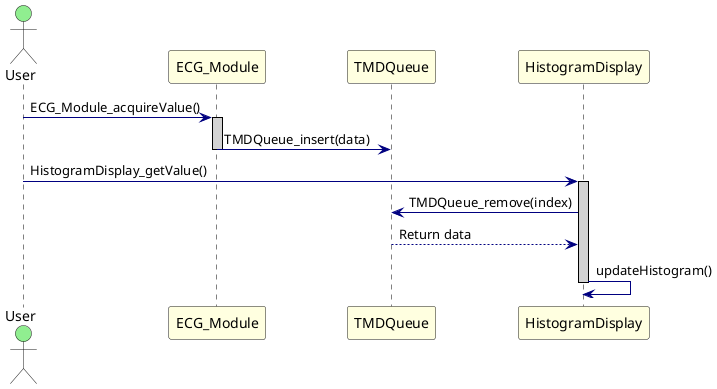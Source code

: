 @startuml SequenceDiagram

skinparam sequence {
    ActorBackgroundColor LightGreen
    ParticipantBackgroundColor LightYellow
    LifeLineBorderColor Black
    LifeLineBackgroundColor LightGray
    ArrowColor Navy
}

actor User
participant "ECG_Module" as ECG
participant "TMDQueue" as Queue
participant "HistogramDisplay" as Client

User -> ECG : ECG_Module_acquireValue()
activate ECG
ECG -> Queue : TMDQueue_insert(data)
deactivate ECG

User -> Client : HistogramDisplay_getValue()
activate Client
Client -> Queue : TMDQueue_remove(index)
Queue --> Client : Return data
Client -> Client : updateHistogram()
deactivate Client

@enduml
